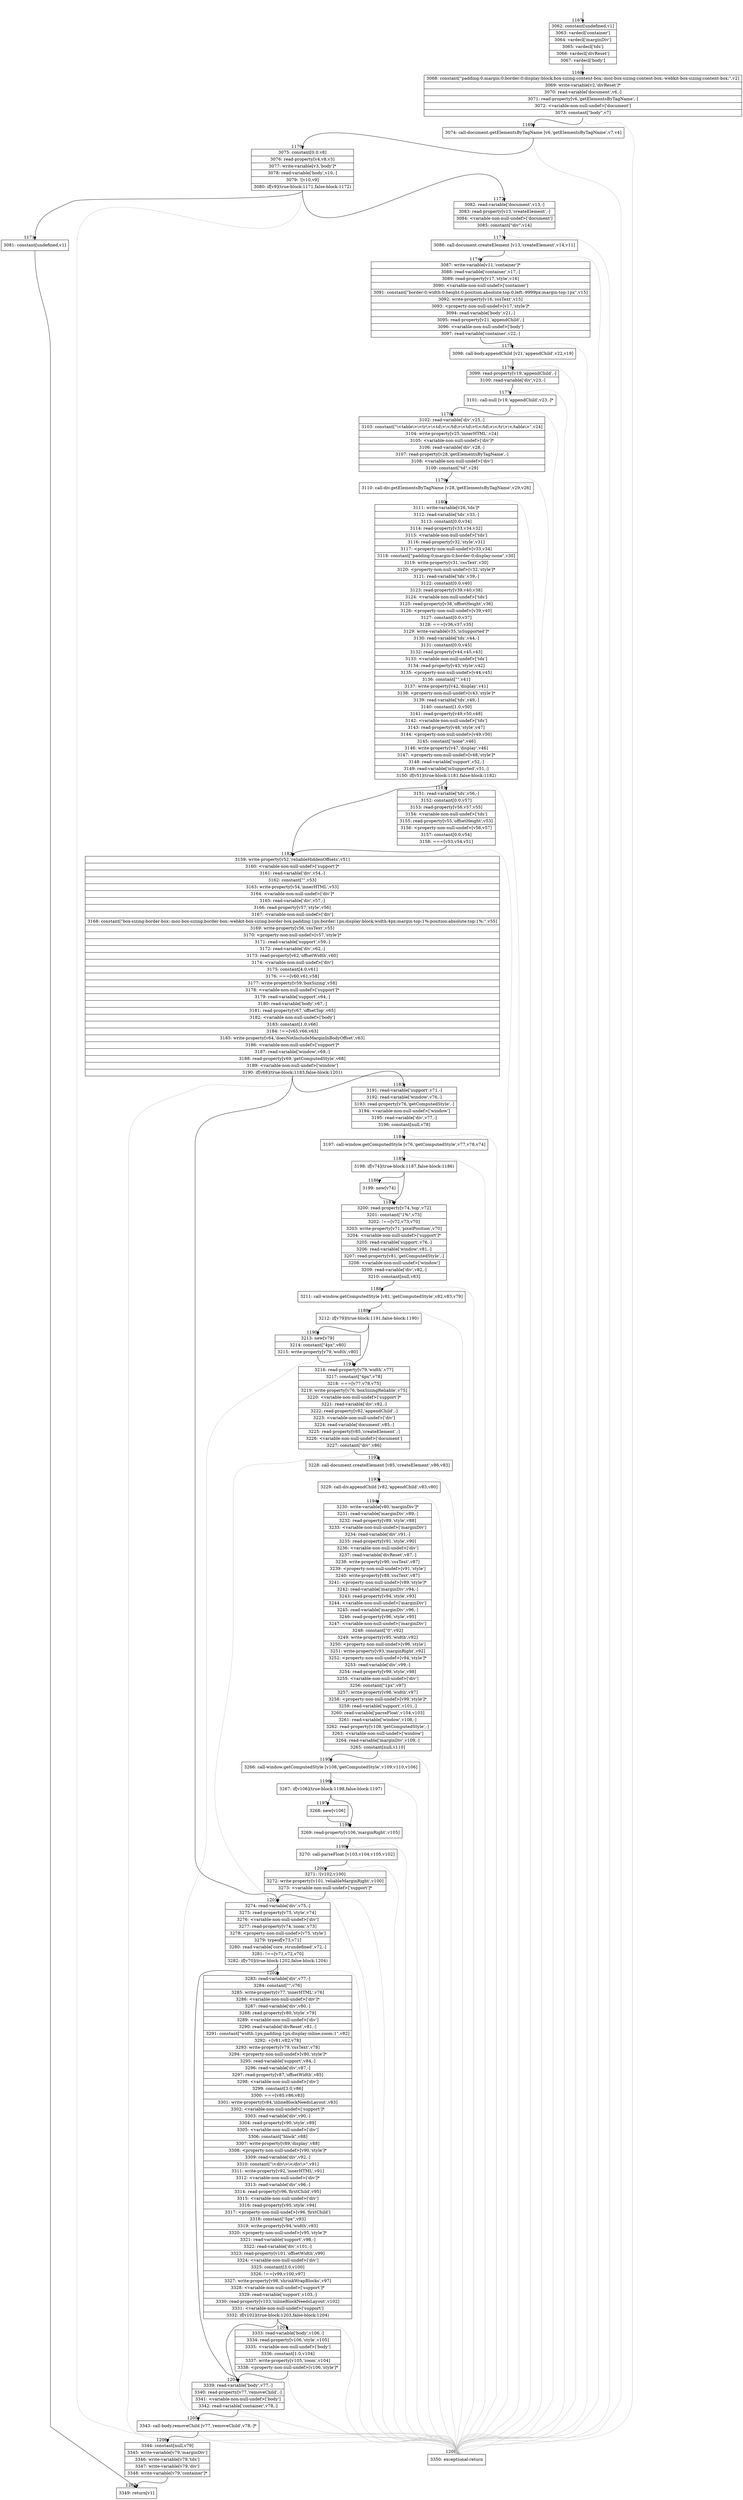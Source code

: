 digraph {
rankdir="TD"
BB_entry91[shape=none,label=""];
BB_entry91 -> BB1167 [tailport=s, headport=n, headlabel="    1167"]
BB1167 [shape=record label="{3062: constant[undefined,v1]|3063: vardecl['container']|3064: vardecl['marginDiv']|3065: vardecl['tds']|3066: vardecl['divReset']|3067: vardecl['body']}" ] 
BB1167 -> BB1168 [tailport=s, headport=n, headlabel="      1168"]
BB1168 [shape=record label="{3068: constant[\"padding:0;margin:0;border:0;display:block;box-sizing:content-box;-moz-box-sizing:content-box;-webkit-box-sizing:content-box;\",v2]|3069: write-variable[v2,'divReset']*|3070: read-variable['document',v6,-]|3071: read-property[v6,'getElementsByTagName',-]|3072: \<variable-non-null-undef\>['document']|3073: constant[\"body\",v7]}" ] 
BB1168 -> BB1169 [tailport=s, headport=n, headlabel="      1169"]
BB1168 -> BB1208 [tailport=s, headport=n, color=gray, headlabel="      1208"]
BB1169 [shape=record label="{3074: call-document.getElementsByTagName [v6,'getElementsByTagName',v7,v4]}" ] 
BB1169 -> BB1170 [tailport=s, headport=n, headlabel="      1170"]
BB1169 -> BB1208 [tailport=s, headport=n, color=gray]
BB1170 [shape=record label="{3075: constant[0.0,v8]|3076: read-property[v4,v8,v3]|3077: write-variable[v3,'body']*|3078: read-variable['body',v10,-]|3079: ![v10,v9]|3080: if[v9](true-block:1171,false-block:1172)}" ] 
BB1170 -> BB1171 [tailport=s, headport=n, headlabel="      1171"]
BB1170 -> BB1172 [tailport=s, headport=n, headlabel="      1172"]
BB1170 -> BB1208 [tailport=s, headport=n, color=gray]
BB1171 [shape=record label="{3081: constant[undefined,v1]}" ] 
BB1171 -> BB1207 [tailport=s, headport=n, headlabel="      1207"]
BB1172 [shape=record label="{3082: read-variable['document',v13,-]|3083: read-property[v13,'createElement',-]|3084: \<variable-non-null-undef\>['document']|3085: constant[\"div\",v14]}" ] 
BB1172 -> BB1173 [tailport=s, headport=n, headlabel="      1173"]
BB1172 -> BB1208 [tailport=s, headport=n, color=gray]
BB1173 [shape=record label="{3086: call-document.createElement [v13,'createElement',v14,v11]}" ] 
BB1173 -> BB1174 [tailport=s, headport=n, headlabel="      1174"]
BB1173 -> BB1208 [tailport=s, headport=n, color=gray]
BB1174 [shape=record label="{3087: write-variable[v11,'container']*|3088: read-variable['container',v17,-]|3089: read-property[v17,'style',v16]|3090: \<variable-non-null-undef\>['container']|3091: constant[\"border:0;width:0;height:0;position:absolute;top:0;left:-9999px;margin-top:1px\",v15]|3092: write-property[v16,'cssText',v15]|3093: \<property-non-null-undef\>[v17,'style']*|3094: read-variable['body',v21,-]|3095: read-property[v21,'appendChild',-]|3096: \<variable-non-null-undef\>['body']|3097: read-variable['container',v22,-]}" ] 
BB1174 -> BB1175 [tailport=s, headport=n, headlabel="      1175"]
BB1174 -> BB1208 [tailport=s, headport=n, color=gray]
BB1175 [shape=record label="{3098: call-body.appendChild [v21,'appendChild',v22,v19]}" ] 
BB1175 -> BB1176 [tailport=s, headport=n, headlabel="      1176"]
BB1175 -> BB1208 [tailport=s, headport=n, color=gray]
BB1176 [shape=record label="{3099: read-property[v19,'appendChild',-]|3100: read-variable['div',v23,-]}" ] 
BB1176 -> BB1177 [tailport=s, headport=n, headlabel="      1177"]
BB1176 -> BB1208 [tailport=s, headport=n, color=gray]
BB1177 [shape=record label="{3101: call-null [v19,'appendChild',v23,-]*}" ] 
BB1177 -> BB1178 [tailport=s, headport=n, headlabel="      1178"]
BB1177 -> BB1208 [tailport=s, headport=n, color=gray]
BB1178 [shape=record label="{3102: read-variable['div',v25,-]|3103: constant[\"\\\<table\\\>\\\<tr\\\>\\\<td\\\>\\\</td\\\>\\\<td\\\>t\\\</td\\\>\\\</tr\\\>\\\</table\\\>\",v24]|3104: write-property[v25,'innerHTML',v24]|3105: \<variable-non-null-undef\>['div']*|3106: read-variable['div',v28,-]|3107: read-property[v28,'getElementsByTagName',-]|3108: \<variable-non-null-undef\>['div']|3109: constant[\"td\",v29]}" ] 
BB1178 -> BB1179 [tailport=s, headport=n, headlabel="      1179"]
BB1178 -> BB1208 [tailport=s, headport=n, color=gray]
BB1179 [shape=record label="{3110: call-div.getElementsByTagName [v28,'getElementsByTagName',v29,v26]}" ] 
BB1179 -> BB1180 [tailport=s, headport=n, headlabel="      1180"]
BB1179 -> BB1208 [tailport=s, headport=n, color=gray]
BB1180 [shape=record label="{3111: write-variable[v26,'tds']*|3112: read-variable['tds',v33,-]|3113: constant[0.0,v34]|3114: read-property[v33,v34,v32]|3115: \<variable-non-null-undef\>['tds']|3116: read-property[v32,'style',v31]|3117: \<property-non-null-undef\>[v33,v34]|3118: constant[\"padding:0;margin:0;border:0;display:none\",v30]|3119: write-property[v31,'cssText',v30]|3120: \<property-non-null-undef\>[v32,'style']*|3121: read-variable['tds',v39,-]|3122: constant[0.0,v40]|3123: read-property[v39,v40,v38]|3124: \<variable-non-null-undef\>['tds']|3125: read-property[v38,'offsetHeight',v36]|3126: \<property-non-null-undef\>[v39,v40]|3127: constant[0.0,v37]|3128: ===[v36,v37,v35]|3129: write-variable[v35,'isSupported']*|3130: read-variable['tds',v44,-]|3131: constant[0.0,v45]|3132: read-property[v44,v45,v43]|3133: \<variable-non-null-undef\>['tds']|3134: read-property[v43,'style',v42]|3135: \<property-non-null-undef\>[v44,v45]|3136: constant[\"\",v41]|3137: write-property[v42,'display',v41]|3138: \<property-non-null-undef\>[v43,'style']*|3139: read-variable['tds',v49,-]|3140: constant[1.0,v50]|3141: read-property[v49,v50,v48]|3142: \<variable-non-null-undef\>['tds']|3143: read-property[v48,'style',v47]|3144: \<property-non-null-undef\>[v49,v50]|3145: constant[\"none\",v46]|3146: write-property[v47,'display',v46]|3147: \<property-non-null-undef\>[v48,'style']*|3148: read-variable['support',v52,-]|3149: read-variable['isSupported',v51,-]|3150: if[v51](true-block:1181,false-block:1182)}" ] 
BB1180 -> BB1182 [tailport=s, headport=n, headlabel="      1182"]
BB1180 -> BB1181 [tailport=s, headport=n, headlabel="      1181"]
BB1180 -> BB1208 [tailport=s, headport=n, color=gray]
BB1181 [shape=record label="{3151: read-variable['tds',v56,-]|3152: constant[0.0,v57]|3153: read-property[v56,v57,v55]|3154: \<variable-non-null-undef\>['tds']|3155: read-property[v55,'offsetHeight',v53]|3156: \<property-non-null-undef\>[v56,v57]|3157: constant[0.0,v54]|3158: ===[v53,v54,v51]}" ] 
BB1181 -> BB1182 [tailport=s, headport=n]
BB1181 -> BB1208 [tailport=s, headport=n, color=gray]
BB1182 [shape=record label="{3159: write-property[v52,'reliableHiddenOffsets',v51]|3160: \<variable-non-null-undef\>['support']*|3161: read-variable['div',v54,-]|3162: constant[\"\",v53]|3163: write-property[v54,'innerHTML',v53]|3164: \<variable-non-null-undef\>['div']*|3165: read-variable['div',v57,-]|3166: read-property[v57,'style',v56]|3167: \<variable-non-null-undef\>['div']|3168: constant[\"box-sizing:border-box;-moz-box-sizing:border-box;-webkit-box-sizing:border-box;padding:1px;border:1px;display:block;width:4px;margin-top:1%;position:absolute;top:1%;\",v55]|3169: write-property[v56,'cssText',v55]|3170: \<property-non-null-undef\>[v57,'style']*|3171: read-variable['support',v59,-]|3172: read-variable['div',v62,-]|3173: read-property[v62,'offsetWidth',v60]|3174: \<variable-non-null-undef\>['div']|3175: constant[4.0,v61]|3176: ===[v60,v61,v58]|3177: write-property[v59,'boxSizing',v58]|3178: \<variable-non-null-undef\>['support']*|3179: read-variable['support',v64,-]|3180: read-variable['body',v67,-]|3181: read-property[v67,'offsetTop',v65]|3182: \<variable-non-null-undef\>['body']|3183: constant[1.0,v66]|3184: !==[v65,v66,v63]|3185: write-property[v64,'doesNotIncludeMarginInBodyOffset',v63]|3186: \<variable-non-null-undef\>['support']*|3187: read-variable['window',v69,-]|3188: read-property[v69,'getComputedStyle',v68]|3189: \<variable-non-null-undef\>['window']|3190: if[v68](true-block:1183,false-block:1201)}" ] 
BB1182 -> BB1183 [tailport=s, headport=n, headlabel="      1183"]
BB1182 -> BB1201 [tailport=s, headport=n, headlabel="      1201"]
BB1182 -> BB1208 [tailport=s, headport=n, color=gray]
BB1183 [shape=record label="{3191: read-variable['support',v71,-]|3192: read-variable['window',v76,-]|3193: read-property[v76,'getComputedStyle',-]|3194: \<variable-non-null-undef\>['window']|3195: read-variable['div',v77,-]|3196: constant[null,v78]}" ] 
BB1183 -> BB1184 [tailport=s, headport=n, headlabel="      1184"]
BB1183 -> BB1208 [tailport=s, headport=n, color=gray]
BB1184 [shape=record label="{3197: call-window.getComputedStyle [v76,'getComputedStyle',v77,v78,v74]}" ] 
BB1184 -> BB1185 [tailport=s, headport=n, headlabel="      1185"]
BB1184 -> BB1208 [tailport=s, headport=n, color=gray]
BB1185 [shape=record label="{3198: if[v74](true-block:1187,false-block:1186)}" ] 
BB1185 -> BB1187 [tailport=s, headport=n, headlabel="      1187"]
BB1185 -> BB1186 [tailport=s, headport=n, headlabel="      1186"]
BB1186 [shape=record label="{3199: new[v74]}" ] 
BB1186 -> BB1187 [tailport=s, headport=n]
BB1187 [shape=record label="{3200: read-property[v74,'top',v72]|3201: constant[\"1%\",v73]|3202: !==[v72,v73,v70]|3203: write-property[v71,'pixelPosition',v70]|3204: \<variable-non-null-undef\>['support']*|3205: read-variable['support',v76,-]|3206: read-variable['window',v81,-]|3207: read-property[v81,'getComputedStyle',-]|3208: \<variable-non-null-undef\>['window']|3209: read-variable['div',v82,-]|3210: constant[null,v83]}" ] 
BB1187 -> BB1188 [tailport=s, headport=n, headlabel="      1188"]
BB1187 -> BB1208 [tailport=s, headport=n, color=gray]
BB1188 [shape=record label="{3211: call-window.getComputedStyle [v81,'getComputedStyle',v82,v83,v79]}" ] 
BB1188 -> BB1189 [tailport=s, headport=n, headlabel="      1189"]
BB1188 -> BB1208 [tailport=s, headport=n, color=gray]
BB1189 [shape=record label="{3212: if[v79](true-block:1191,false-block:1190)}" ] 
BB1189 -> BB1191 [tailport=s, headport=n, headlabel="      1191"]
BB1189 -> BB1190 [tailport=s, headport=n, headlabel="      1190"]
BB1190 [shape=record label="{3213: new[v79]|3214: constant[\"4px\",v80]|3215: write-property[v79,'width',v80]}" ] 
BB1190 -> BB1191 [tailport=s, headport=n]
BB1190 -> BB1208 [tailport=s, headport=n, color=gray]
BB1191 [shape=record label="{3216: read-property[v79,'width',v77]|3217: constant[\"4px\",v78]|3218: ===[v77,v78,v75]|3219: write-property[v76,'boxSizingReliable',v75]|3220: \<variable-non-null-undef\>['support']*|3221: read-variable['div',v82,-]|3222: read-property[v82,'appendChild',-]|3223: \<variable-non-null-undef\>['div']|3224: read-variable['document',v85,-]|3225: read-property[v85,'createElement',-]|3226: \<variable-non-null-undef\>['document']|3227: constant[\"div\",v86]}" ] 
BB1191 -> BB1192 [tailport=s, headport=n, headlabel="      1192"]
BB1191 -> BB1208 [tailport=s, headport=n, color=gray]
BB1192 [shape=record label="{3228: call-document.createElement [v85,'createElement',v86,v83]}" ] 
BB1192 -> BB1193 [tailport=s, headport=n, headlabel="      1193"]
BB1192 -> BB1208 [tailport=s, headport=n, color=gray]
BB1193 [shape=record label="{3229: call-div.appendChild [v82,'appendChild',v83,v80]}" ] 
BB1193 -> BB1194 [tailport=s, headport=n, headlabel="      1194"]
BB1193 -> BB1208 [tailport=s, headport=n, color=gray]
BB1194 [shape=record label="{3230: write-variable[v80,'marginDiv']*|3231: read-variable['marginDiv',v89,-]|3232: read-property[v89,'style',v88]|3233: \<variable-non-null-undef\>['marginDiv']|3234: read-variable['div',v91,-]|3235: read-property[v91,'style',v90]|3236: \<variable-non-null-undef\>['div']|3237: read-variable['divReset',v87,-]|3238: write-property[v90,'cssText',v87]|3239: \<property-non-null-undef\>[v91,'style']|3240: write-property[v88,'cssText',v87]|3241: \<property-non-null-undef\>[v89,'style']*|3242: read-variable['marginDiv',v94,-]|3243: read-property[v94,'style',v93]|3244: \<variable-non-null-undef\>['marginDiv']|3245: read-variable['marginDiv',v96,-]|3246: read-property[v96,'style',v95]|3247: \<variable-non-null-undef\>['marginDiv']|3248: constant[\"0\",v92]|3249: write-property[v95,'width',v92]|3250: \<property-non-null-undef\>[v96,'style']|3251: write-property[v93,'marginRight',v92]|3252: \<property-non-null-undef\>[v94,'style']*|3253: read-variable['div',v99,-]|3254: read-property[v99,'style',v98]|3255: \<variable-non-null-undef\>['div']|3256: constant[\"1px\",v97]|3257: write-property[v98,'width',v97]|3258: \<property-non-null-undef\>[v99,'style']*|3259: read-variable['support',v101,-]|3260: read-variable['parseFloat',v104,v103]|3261: read-variable['window',v108,-]|3262: read-property[v108,'getComputedStyle',-]|3263: \<variable-non-null-undef\>['window']|3264: read-variable['marginDiv',v109,-]|3265: constant[null,v110]}" ] 
BB1194 -> BB1195 [tailport=s, headport=n, headlabel="      1195"]
BB1194 -> BB1208 [tailport=s, headport=n, color=gray]
BB1195 [shape=record label="{3266: call-window.getComputedStyle [v108,'getComputedStyle',v109,v110,v106]}" ] 
BB1195 -> BB1196 [tailport=s, headport=n, headlabel="      1196"]
BB1195 -> BB1208 [tailport=s, headport=n, color=gray]
BB1196 [shape=record label="{3267: if[v106](true-block:1198,false-block:1197)}" ] 
BB1196 -> BB1198 [tailport=s, headport=n, headlabel="      1198"]
BB1196 -> BB1197 [tailport=s, headport=n, headlabel="      1197"]
BB1197 [shape=record label="{3268: new[v106]}" ] 
BB1197 -> BB1198 [tailport=s, headport=n]
BB1198 [shape=record label="{3269: read-property[v106,'marginRight',v105]}" ] 
BB1198 -> BB1199 [tailport=s, headport=n, headlabel="      1199"]
BB1198 -> BB1208 [tailport=s, headport=n, color=gray]
BB1199 [shape=record label="{3270: call-parseFloat [v103,v104,v105,v102]}" ] 
BB1199 -> BB1200 [tailport=s, headport=n, headlabel="      1200"]
BB1199 -> BB1208 [tailport=s, headport=n, color=gray]
BB1200 [shape=record label="{3271: ![v102,v100]|3272: write-property[v101,'reliableMarginRight',v100]|3273: \<variable-non-null-undef\>['support']*}" ] 
BB1200 -> BB1201 [tailport=s, headport=n]
BB1200 -> BB1208 [tailport=s, headport=n, color=gray]
BB1201 [shape=record label="{3274: read-variable['div',v75,-]|3275: read-property[v75,'style',v74]|3276: \<variable-non-null-undef\>['div']|3277: read-property[v74,'zoom',v73]|3278: \<property-non-null-undef\>[v75,'style']|3279: typeof[v73,v71]|3280: read-variable['core_strundefined',v72,-]|3281: !==[v71,v72,v70]|3282: if[v70](true-block:1202,false-block:1204)}" ] 
BB1201 -> BB1202 [tailport=s, headport=n, headlabel="      1202"]
BB1201 -> BB1204 [tailport=s, headport=n, headlabel="      1204"]
BB1201 -> BB1208 [tailport=s, headport=n, color=gray]
BB1202 [shape=record label="{3283: read-variable['div',v77,-]|3284: constant[\"\",v76]|3285: write-property[v77,'innerHTML',v76]|3286: \<variable-non-null-undef\>['div']*|3287: read-variable['div',v80,-]|3288: read-property[v80,'style',v79]|3289: \<variable-non-null-undef\>['div']|3290: read-variable['divReset',v81,-]|3291: constant[\"width:1px;padding:1px;display:inline;zoom:1\",v82]|3292: +[v81,v82,v78]|3293: write-property[v79,'cssText',v78]|3294: \<property-non-null-undef\>[v80,'style']*|3295: read-variable['support',v84,-]|3296: read-variable['div',v87,-]|3297: read-property[v87,'offsetWidth',v85]|3298: \<variable-non-null-undef\>['div']|3299: constant[3.0,v86]|3300: ===[v85,v86,v83]|3301: write-property[v84,'inlineBlockNeedsLayout',v83]|3302: \<variable-non-null-undef\>['support']*|3303: read-variable['div',v90,-]|3304: read-property[v90,'style',v89]|3305: \<variable-non-null-undef\>['div']|3306: constant[\"block\",v88]|3307: write-property[v89,'display',v88]|3308: \<property-non-null-undef\>[v90,'style']*|3309: read-variable['div',v92,-]|3310: constant[\"\\\<div\\\>\\\</div\\\>\",v91]|3311: write-property[v92,'innerHTML',v91]|3312: \<variable-non-null-undef\>['div']*|3313: read-variable['div',v96,-]|3314: read-property[v96,'firstChild',v95]|3315: \<variable-non-null-undef\>['div']|3316: read-property[v95,'style',v94]|3317: \<property-non-null-undef\>[v96,'firstChild']|3318: constant[\"5px\",v93]|3319: write-property[v94,'width',v93]|3320: \<property-non-null-undef\>[v95,'style']*|3321: read-variable['support',v98,-]|3322: read-variable['div',v101,-]|3323: read-property[v101,'offsetWidth',v99]|3324: \<variable-non-null-undef\>['div']|3325: constant[3.0,v100]|3326: !==[v99,v100,v97]|3327: write-property[v98,'shrinkWrapBlocks',v97]|3328: \<variable-non-null-undef\>['support']*|3329: read-variable['support',v103,-]|3330: read-property[v103,'inlineBlockNeedsLayout',v102]|3331: \<variable-non-null-undef\>['support']|3332: if[v102](true-block:1203,false-block:1204)}" ] 
BB1202 -> BB1203 [tailport=s, headport=n, headlabel="      1203"]
BB1202 -> BB1204 [tailport=s, headport=n]
BB1202 -> BB1208 [tailport=s, headport=n, color=gray]
BB1203 [shape=record label="{3333: read-variable['body',v106,-]|3334: read-property[v106,'style',v105]|3335: \<variable-non-null-undef\>['body']|3336: constant[1.0,v104]|3337: write-property[v105,'zoom',v104]|3338: \<property-non-null-undef\>[v106,'style']*}" ] 
BB1203 -> BB1204 [tailport=s, headport=n]
BB1203 -> BB1208 [tailport=s, headport=n, color=gray]
BB1204 [shape=record label="{3339: read-variable['body',v77,-]|3340: read-property[v77,'removeChild',-]|3341: \<variable-non-null-undef\>['body']|3342: read-variable['container',v78,-]}" ] 
BB1204 -> BB1205 [tailport=s, headport=n, headlabel="      1205"]
BB1204 -> BB1208 [tailport=s, headport=n, color=gray]
BB1205 [shape=record label="{3343: call-body.removeChild [v77,'removeChild',v78,-]*}" ] 
BB1205 -> BB1206 [tailport=s, headport=n, headlabel="      1206"]
BB1205 -> BB1208 [tailport=s, headport=n, color=gray]
BB1206 [shape=record label="{3344: constant[null,v79]|3345: write-variable[v79,'marginDiv']|3346: write-variable[v79,'tds']|3347: write-variable[v79,'div']|3348: write-variable[v79,'container']*}" ] 
BB1206 -> BB1207 [tailport=s, headport=n]
BB1207 [shape=record label="{3349: return[v1]}" ] 
BB1208 [shape=record label="{3350: exceptional-return}" ] 
//#$~ 1539
}
